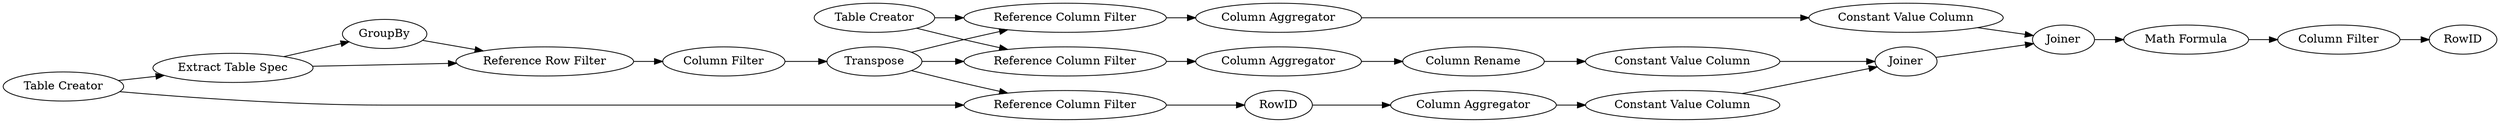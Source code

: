 digraph {
	"-3277972069542980589_1" [label="Table Creator"]
	"-3277972069542980589_22" [label="Constant Value Column"]
	"-3277972069542980589_8" [label="Column Filter"]
	"-3277972069542980589_7" [label="Reference Column Filter"]
	"-3277972069542980589_10" [label="Reference Column Filter"]
	"-3277972069542980589_16" [label="Constant Value Column"]
	"-3277972069542980589_21" [label="Reference Column Filter"]
	"-3277972069542980589_25" [label=Joiner]
	"-3277972069542980589_28" [label=RowID]
	"-3277972069542980589_9" [label=Transpose]
	"-3277972069542980589_14" [label="Column Aggregator"]
	"-3277972069542980589_13" [label="Column Aggregator"]
	"-3277972069542980589_6" [label="Reference Row Filter"]
	"-3277972069542980589_24" [label="Column Aggregator"]
	"-3277972069542980589_5" [label=GroupBy]
	"-3277972069542980589_29" [label=RowID]
	"-3277972069542980589_26" [label="Math Formula"]
	"-3277972069542980589_17" [label="Column Rename"]
	"-3277972069542980589_2" [label="Table Creator"]
	"-3277972069542980589_4" [label="Extract Table Spec"]
	"-3277972069542980589_18" [label=Joiner]
	"-3277972069542980589_27" [label="Column Filter"]
	"-3277972069542980589_15" [label="Constant Value Column"]
	"-3277972069542980589_4" -> "-3277972069542980589_5"
	"-3277972069542980589_13" -> "-3277972069542980589_17"
	"-3277972069542980589_7" -> "-3277972069542980589_28"
	"-3277972069542980589_16" -> "-3277972069542980589_18"
	"-3277972069542980589_2" -> "-3277972069542980589_7"
	"-3277972069542980589_4" -> "-3277972069542980589_6"
	"-3277972069542980589_5" -> "-3277972069542980589_6"
	"-3277972069542980589_9" -> "-3277972069542980589_7"
	"-3277972069542980589_1" -> "-3277972069542980589_21"
	"-3277972069542980589_1" -> "-3277972069542980589_10"
	"-3277972069542980589_10" -> "-3277972069542980589_13"
	"-3277972069542980589_22" -> "-3277972069542980589_25"
	"-3277972069542980589_18" -> "-3277972069542980589_25"
	"-3277972069542980589_15" -> "-3277972069542980589_18"
	"-3277972069542980589_26" -> "-3277972069542980589_27"
	"-3277972069542980589_9" -> "-3277972069542980589_21"
	"-3277972069542980589_9" -> "-3277972069542980589_10"
	"-3277972069542980589_8" -> "-3277972069542980589_9"
	"-3277972069542980589_2" -> "-3277972069542980589_4"
	"-3277972069542980589_14" -> "-3277972069542980589_16"
	"-3277972069542980589_17" -> "-3277972069542980589_15"
	"-3277972069542980589_24" -> "-3277972069542980589_22"
	"-3277972069542980589_27" -> "-3277972069542980589_29"
	"-3277972069542980589_6" -> "-3277972069542980589_8"
	"-3277972069542980589_21" -> "-3277972069542980589_24"
	"-3277972069542980589_28" -> "-3277972069542980589_14"
	"-3277972069542980589_25" -> "-3277972069542980589_26"
	rankdir=LR
}
